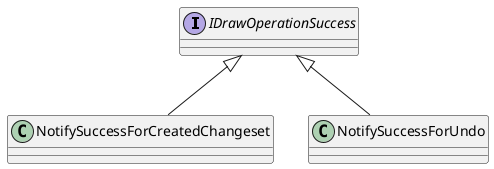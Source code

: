 @startuml
interface IDrawOperationSuccess {
}
class NotifySuccessForCreatedChangeset {
}
class NotifySuccessForUndo {
}
IDrawOperationSuccess <|-- NotifySuccessForCreatedChangeset
IDrawOperationSuccess <|-- NotifySuccessForUndo
@enduml
